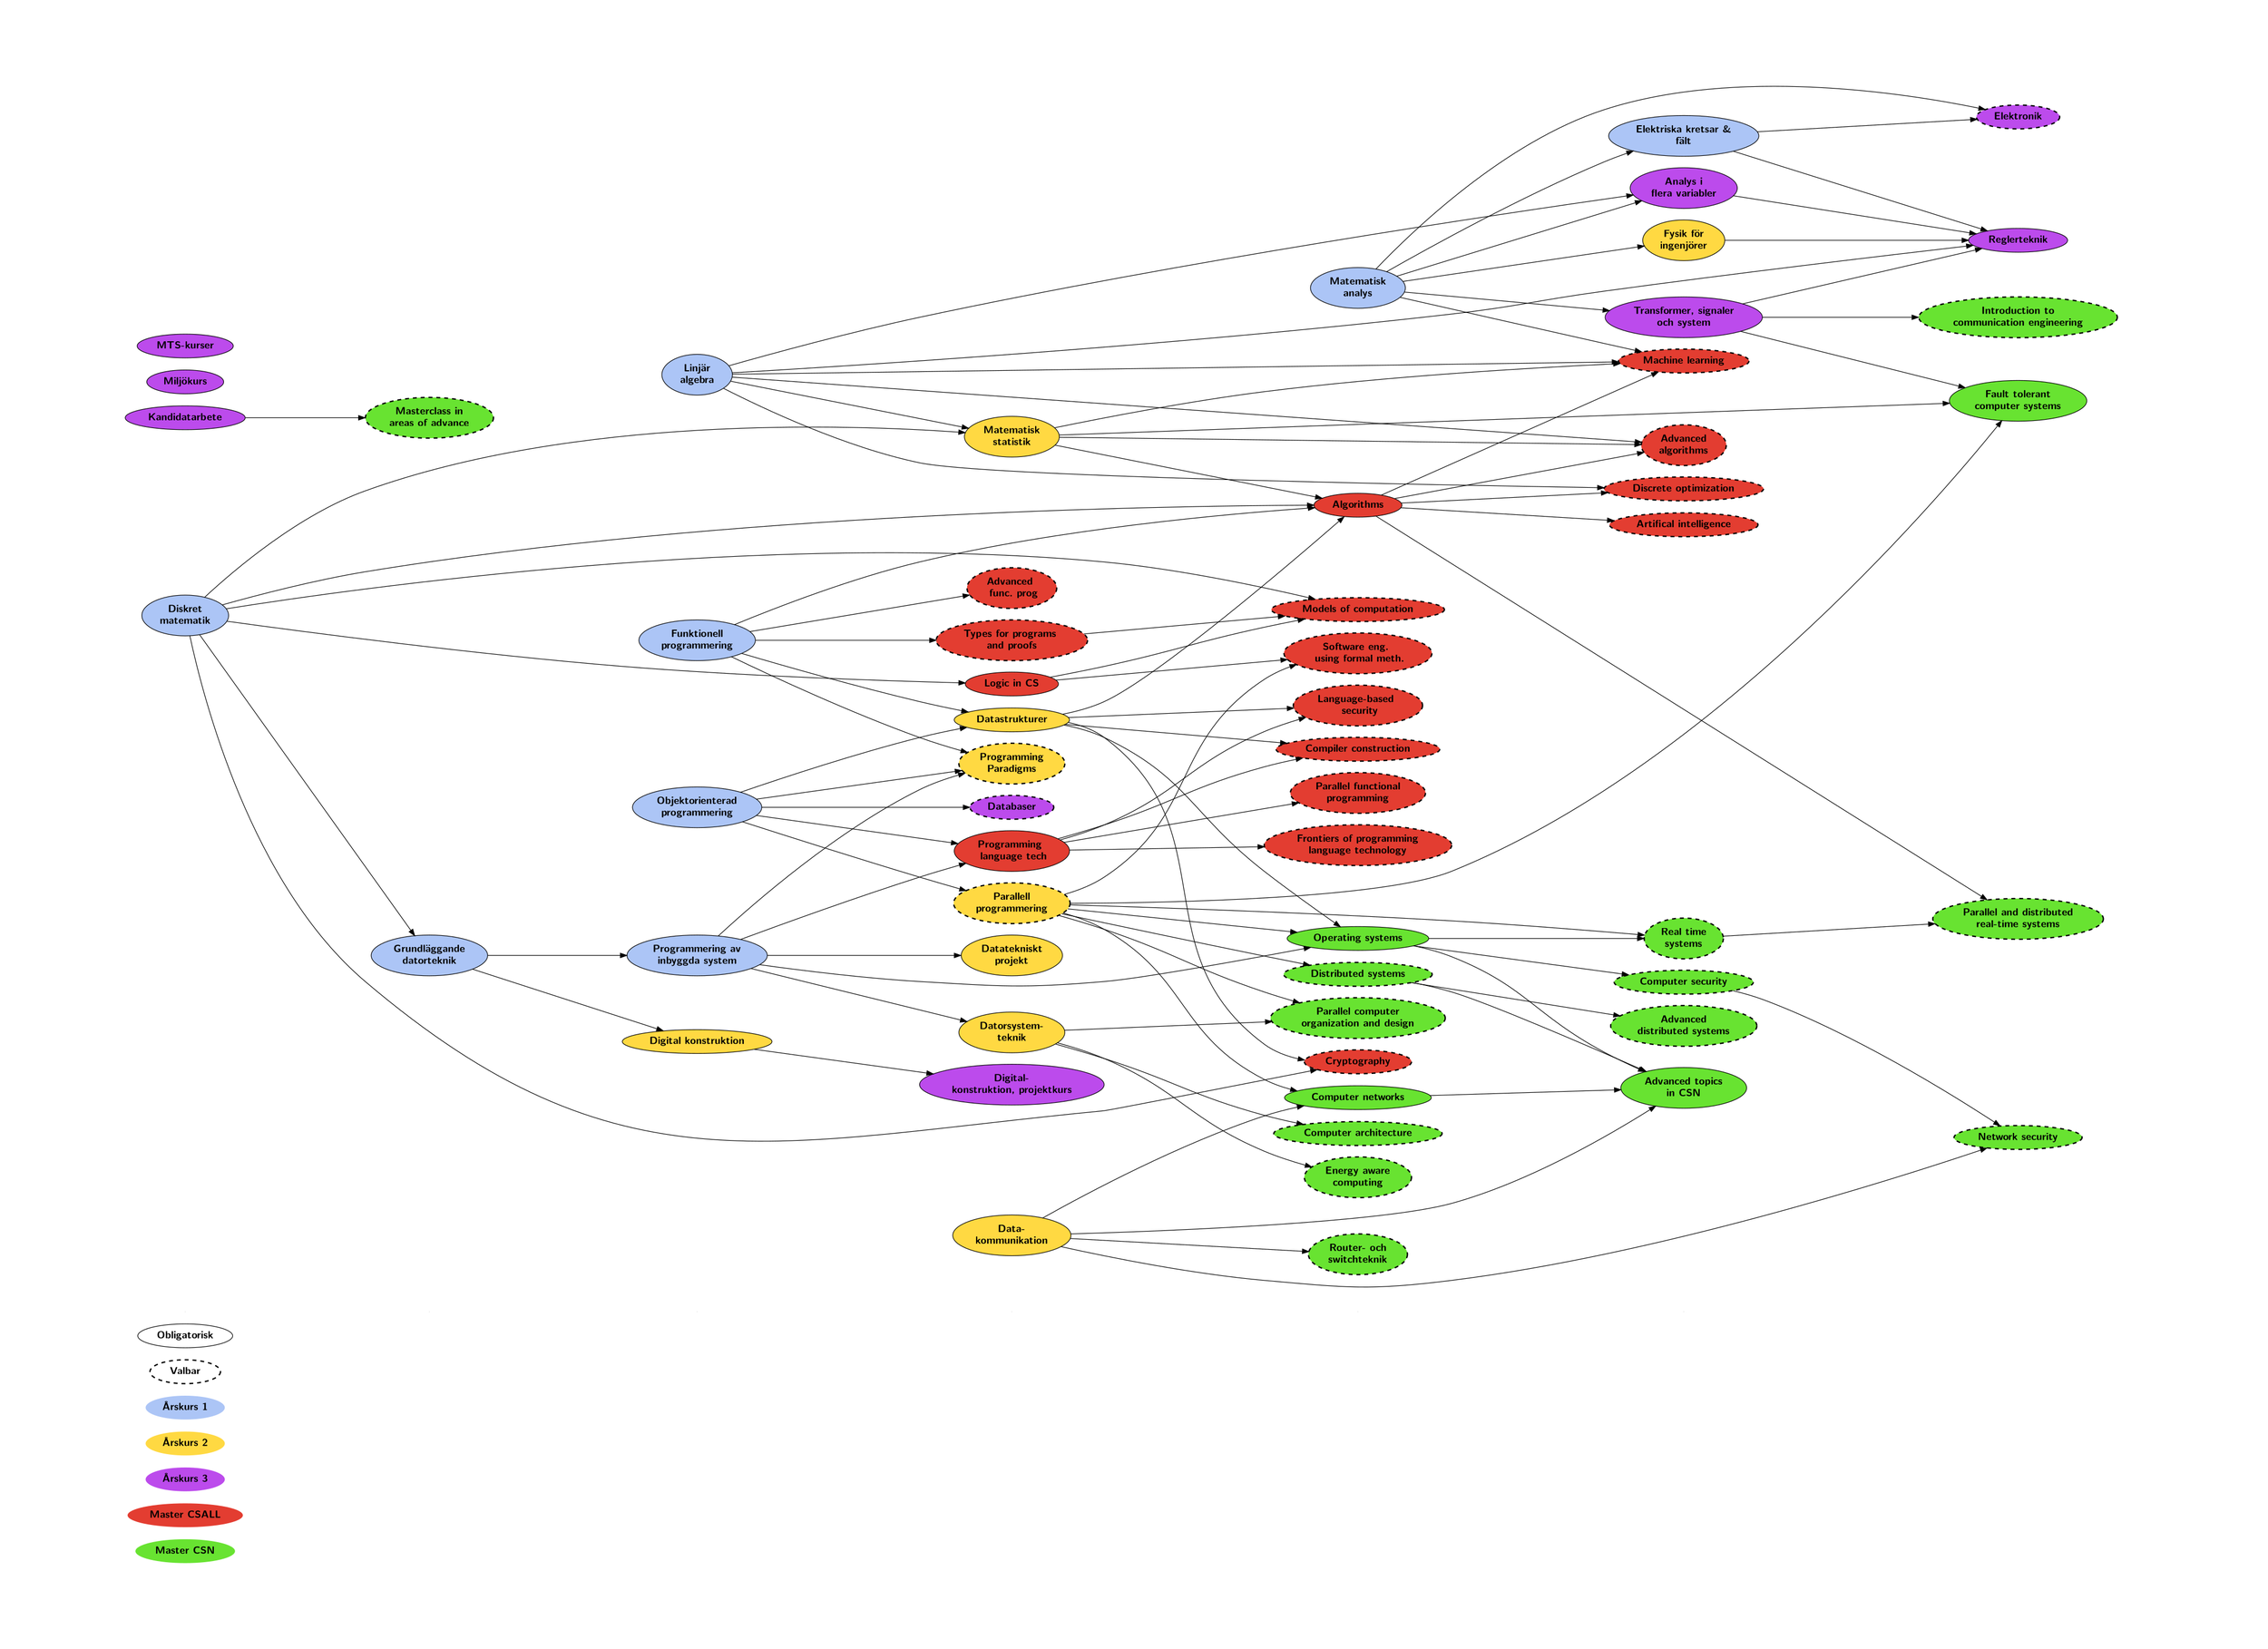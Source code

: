 digraph {
	//nodesep=1
	size="25.5, 17.75"
	ratio=fill
	graph[margin="1,1"]
	//ranksep = 0.01
	rankdir = LR

	//nodesep=0.1
	//fixedsize=true
	//K=10
	splines=true
	overlap=prism
	//arrowsize=10.0
	node [fontname="Latin Modern Sans Bold", fontsize=16, width=1.5]
	fontname="Latin Modern Sans"

	node [style="solid,filled"]

	subgraph Legend {
		node [pin=true]
		label = "Teckenförklaring"
		style=tapered;
		penwidth=0;
		color=lightgrey;
		DM2 [fillcolor = "#68E331", label="Master CSN", penwidth=0, pos="1,2!", pin=true]
		DM1 [fillcolor = "#E33D31", label="Master CSALL", penwidth=0]
		D3 [fillcolor = "#BC4BEC", label="Årskurs 3", penwidth=0]
		D2 [fillcolor = "#FFD942", label="Årskurs 2", penwidth=0]
		D1 [fillcolor = "#ACC5F6", label="Årskurs 1", penwidth=0]

		Valbar [style="dashed", penwidth=2]
		Obligatorisk [style="solid"]
	}

	subgraph Fulhack {
		node[shape=none, width=0, height=0, label=""];
		edge[dir=none, style=invis];
		L1 -> L2 -> L3 -> L4 -> L5 -> L6
	}

	subgraph TKDAT1 {
		label = "TKDAT-1"
		node [fillcolor="#ACC5F6"]
		haskell [label = "Funktionell\nprogrammering"]
		diskmat [label = "Diskret\nmatematik"]
		linalg [label = "Linjär\nalgebra"]
		digodat [label = "Grundläggande\ndatorteknik"]
		analys [label = "Matematisk\nanalys"]
		mop [label = "Programmering av\ninbyggda system"]
		el [label = "Elektriska kretsar &\nfält"]
		oop [label = "Objektorienterad\nprogrammering"]
	}

	diskmat -> digodat
	digodat -> mop
	analys -> el

	subgraph TKDAT2 {
		label = "TKDAT-2"
		//rank = same
		node [fillcolor="#FFD942"]
		matstat [label = "Matematisk\nstatistik"]
		fysik [label = "Fysik för\ningenjörer"]
		dstrukt [label = "Datastrukturer"]
		syntes [label = "Digital konstruktion"]
		dtekproj [label = "Datatekniskt\nprojekt"]
		subgraph {
			node [style="dashed, filled", penwidth=2]
			pp [label = "Programming\nParadigms"]
			concurrent [label = "Parallell\nprogrammering"]
		}
		dst [ label = "Datorsystem-\nteknik"]
		datakom [label = "Data-\nkommunikation"]
	}
	mop -> dtekproj
	haskell -> pp
	haskell -> dstrukt
	oop -> dstrukt
	oop -> concurrent
	oop -> pp
	mop -> pp
	digodat -> syntes
	mop -> dst
	analys -> fysik
	linalg -> matstat
	diskmat -> matstat

	subgraph TKDAT3 {
		label = "TKDAT-3"
		//rank = same
		node [fillcolor = "#BC4BEC"]
		tss [label = "Transformer, signaler\noch system"]
		regler [label = "Reglerteknik"]
        kandidat [label="Kandidatarbete"]
		barsaft [label = "Miljökurs"]
        mts [label = "MTS-kurser"]
        	flervar [label = "Analys i\nflera variabler"]
		digkonstr [label = "Digital-\nkonstruktion, projektkurs"]
        subgraph {
			node [style="dashed, filled", penwidth=2]
            elektronik [label="Elektronik"]
            databas [label="Databaser"]
        }
	}
    analys -> elektronik
    el -> elektronik
	tss -> regler
	analys -> tss
	//analys -> regler //uppenbart
	fysik -> regler
	el -> regler
	linalg -> regler
	oop -> databas
	subgraph CSALL {
		label = "CSALL"
		node [fillcolor="#E33D31"]
		prolang [label = "Programming \n language tech"]
		algoritmer [label ="Algorithms"]
		logik [label = "Logic in CS"]

		// Valbara
		subgraph {
			node [style="dashed, filled", penwidth=2]
    		frontProgramming [label="Frontiers of programming\nlanguage technology"]
	    	compilerConst [label="Compiler construction"]
	    	paraFunc [label="Parallel functional\nprogramming"]
	    	advAlg [label = "Advanced\nalgorithms"]
	    	advFunc [label = "Advanced \n func. prog"]
	    	ml [label = "Machine learning"]
	    	softEng [label ="Software eng. \n using formal meth."]
	    	discopt [label = "Discrete optimization"]
	    	ai [label ="Artifical intelligence"]
	    	models [label ="Models of computation"]
	    	langsecurity [label ="Language-based \n security"]
	    	types [label = "Types for programs \n and proofs "]
	    	crypto [label = "Cryptography"]
        }
	}
  oop -> prolang
  mop -> prolang
    prolang -> paraFunc
	diskmat -> models
	logik -> models
	diskmat -> crypto
    dstrukt -> crypto
	haskell -> types
	types -> models
	algoritmer -> discopt
	linalg -> discopt
	concurrent -> softEng
	logik -> softEng
	diskmat -> logik [minlen = 3]
	matstat -> advAlg
	linalg -> advAlg
	algoritmer -> advAlg
	algoritmer -> ml
	analys -> ml [weight=10]
	matstat -> ml
	linalg -> ml
	haskell -> advFunc
	//dstrukt -> ml //"uppenbar"
	algoritmer -> ai
	dstrukt -> compilerConst
    prolang -> langsecurity
    dstrukt -> langsecurity
    prolang -> compilerConst
    prolang -> frontProgramming

	subgraph CSN {
		node [fillcolor="#68E331"]
        computerNetworks [label="Computer networks"]
		oS [label="Operating systems"]
		ftcs [label="Fault tolerant\ncomputer systems"]
		advTopicsCSN [label="Advanced topics\nin CSN"]

		// Valbara
		subgraph {
			node [style="dashed, filled", penwidth=2]
            advDistSys [label="Advanced\ndistributed systems"]
		    networkSecurity [label="Network security"]
    		computerSecurity [label="Computer security"]
	    	rts [label="Real time\nsystems"]
	    	parallelOrganization [label="Parallel computer\norganization and design"]
	    	parallelRTS [label="Parallel and distributed\nreal-time systems"]
	    	distSys [label="Distributed systems"]
            energyComp [label="Energy aware\ncomputing"]
            routerSwitch [label="Router- och\nswitchteknik"]
            commEng [label="Introduction to\ncommunication engineering"]
            compArch [label="Computer architecture"]
            mInAdv [label="Masterclass in\nareas of advance"]
		}
	}
    kandidat -> mInAdv
    dst -> compArch
    tss -> commEng
    datakom -> routerSwitch
    dst -> energyComp
    matstat -> ftcs
    tss -> ftcs
    concurrent -> ftcs
    concurrent -> distSys
    distSys -> advTopicsCSN
	distSys -> advDistSys
	datakom -> networkSecurity
	datakom -> computerNetworks
    datakom -> advTopicsCSN
	concurrent -> computerNetworks
	computerNetworks -> advTopicsCSN
    dstrukt -> oS
	mop -> oS
    concurrent -> oS
    oS -> computerSecurity
    oS -> advTopicsCSN
    oS -> rts
    concurrent -> rts
    rts -> parallelRTS
    algoritmer -> parallelRTS
    computerSecurity -> networkSecurity
    concurrent -> parallelOrganization
    dst -> parallelOrganization


	syntes -> digkonstr
	linalg -> flervar
	analys -> flervar
	flervar -> regler
	dstrukt -> algoritmer
	haskell -> algoritmer
	diskmat -> algoritmer
	matstat -> algoritmer

	//lolnode [label="", image="sndlogo.svg"]


}
